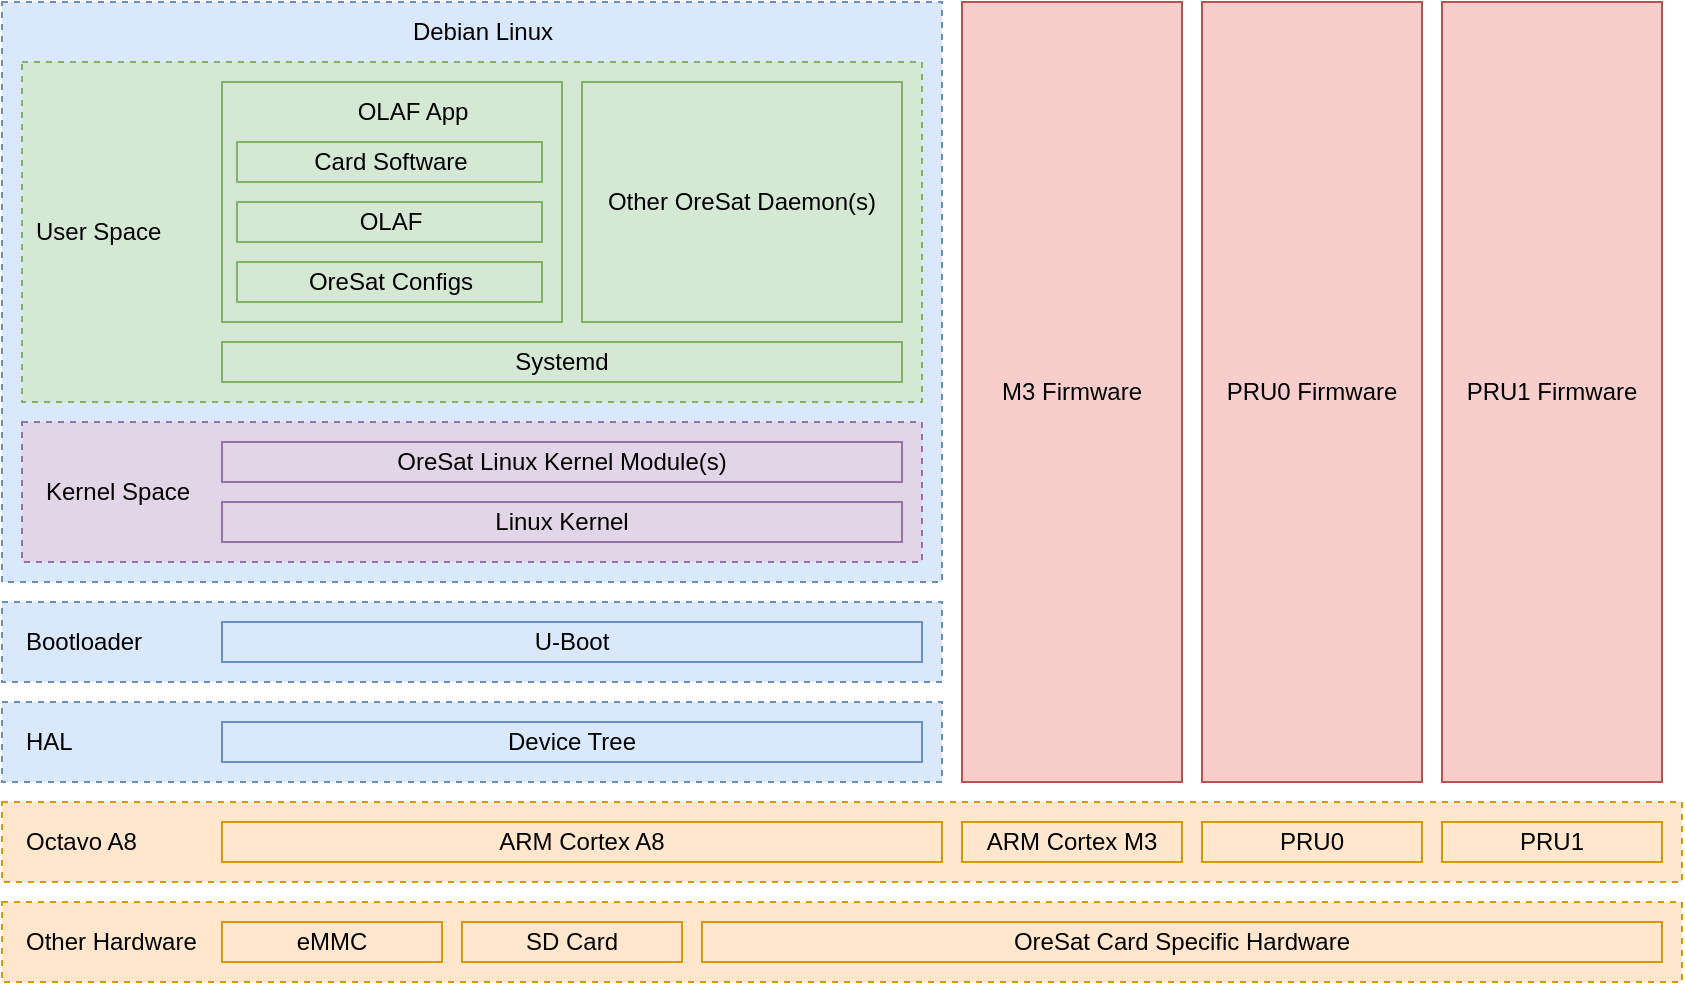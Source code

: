 <mxfile version="22.1.2" type="device">
  <diagram name="Page-1" id="Bg4YxcNiWTvF_vsRtUFq">
    <mxGraphModel dx="1416" dy="849" grid="1" gridSize="10" guides="1" tooltips="1" connect="1" arrows="1" fold="1" page="0" pageScale="1" pageWidth="850" pageHeight="1100" math="0" shadow="0">
      <root>
        <mxCell id="0" />
        <mxCell id="1" parent="0" />
        <mxCell id="scJn_Icfmt93G2V1GaAR-18" value="" style="rounded=0;whiteSpace=wrap;html=1;dashed=1;fillColor=#dae8fc;strokeColor=#6c8ebf;" parent="1" vertex="1">
          <mxGeometry x="240" y="90" width="470" height="290" as="geometry" />
        </mxCell>
        <mxCell id="scJn_Icfmt93G2V1GaAR-52" value="" style="rounded=0;whiteSpace=wrap;html=1;dashed=1;fillColor=#e1d5e7;strokeColor=#9673a6;" parent="1" vertex="1">
          <mxGeometry x="250" y="300" width="450" height="70" as="geometry" />
        </mxCell>
        <mxCell id="scJn_Icfmt93G2V1GaAR-33" value="" style="rounded=0;whiteSpace=wrap;html=1;dashed=1;fillColor=#dae8fc;strokeColor=#6c8ebf;" parent="1" vertex="1">
          <mxGeometry x="240" y="390" width="470" height="40" as="geometry" />
        </mxCell>
        <mxCell id="scJn_Icfmt93G2V1GaAR-29" value="" style="rounded=0;whiteSpace=wrap;html=1;dashed=1;fillColor=#dae8fc;strokeColor=#6c8ebf;" parent="1" vertex="1">
          <mxGeometry x="240" y="440" width="470" height="40" as="geometry" />
        </mxCell>
        <mxCell id="scJn_Icfmt93G2V1GaAR-21" value="" style="rounded=0;whiteSpace=wrap;html=1;dashed=1;fillColor=#ffe6cc;strokeColor=#d79b00;" parent="1" vertex="1">
          <mxGeometry x="240" y="490" width="840" height="40" as="geometry" />
        </mxCell>
        <mxCell id="scJn_Icfmt93G2V1GaAR-17" value="" style="rounded=0;whiteSpace=wrap;html=1;dashed=1;fillColor=#d5e8d4;strokeColor=#82b366;" parent="1" vertex="1">
          <mxGeometry x="250" y="120" width="450" height="170" as="geometry" />
        </mxCell>
        <mxCell id="scJn_Icfmt93G2V1GaAR-1" value="Device Tree" style="rounded=0;whiteSpace=wrap;html=1;fillColor=#dae8fc;strokeColor=#6c8ebf;" parent="1" vertex="1">
          <mxGeometry x="350" y="450" width="350" height="20" as="geometry" />
        </mxCell>
        <mxCell id="scJn_Icfmt93G2V1GaAR-3" value="Linux Kernel" style="rounded=0;whiteSpace=wrap;html=1;fillColor=#e1d5e7;strokeColor=#9673a6;" parent="1" vertex="1">
          <mxGeometry x="350" y="340" width="340" height="20" as="geometry" />
        </mxCell>
        <mxCell id="scJn_Icfmt93G2V1GaAR-4" value="U-Boot" style="rounded=0;whiteSpace=wrap;html=1;fillColor=#dae8fc;strokeColor=#6c8ebf;" parent="1" vertex="1">
          <mxGeometry x="350" y="400" width="350" height="20" as="geometry" />
        </mxCell>
        <mxCell id="scJn_Icfmt93G2V1GaAR-5" value="ARM Cortex M3" style="rounded=0;whiteSpace=wrap;html=1;fillColor=#ffe6cc;strokeColor=#d79b00;" parent="1" vertex="1">
          <mxGeometry x="720" y="500" width="110" height="20" as="geometry" />
        </mxCell>
        <mxCell id="scJn_Icfmt93G2V1GaAR-6" value="PRU0" style="rounded=0;whiteSpace=wrap;html=1;fillColor=#ffe6cc;strokeColor=#d79b00;" parent="1" vertex="1">
          <mxGeometry x="840" y="500" width="110" height="20" as="geometry" />
        </mxCell>
        <mxCell id="scJn_Icfmt93G2V1GaAR-7" value="M3 Firmware" style="rounded=0;whiteSpace=wrap;html=1;fillColor=#f8cecc;strokeColor=#b85450;" parent="1" vertex="1">
          <mxGeometry x="720" y="90" width="110" height="390" as="geometry" />
        </mxCell>
        <mxCell id="scJn_Icfmt93G2V1GaAR-8" value="PRU0 Firmware" style="rounded=0;whiteSpace=wrap;html=1;fillColor=#f8cecc;strokeColor=#b85450;" parent="1" vertex="1">
          <mxGeometry x="840" y="90" width="110" height="390" as="geometry" />
        </mxCell>
        <mxCell id="scJn_Icfmt93G2V1GaAR-9" value="ARM Cortex A8" style="rounded=0;whiteSpace=wrap;html=1;fillColor=#ffe6cc;strokeColor=#d79b00;" parent="1" vertex="1">
          <mxGeometry x="350" y="500" width="360" height="20" as="geometry" />
        </mxCell>
        <mxCell id="scJn_Icfmt93G2V1GaAR-10" value="OreSat Linux Kernel Module(s)" style="rounded=0;whiteSpace=wrap;html=1;fillColor=#e1d5e7;strokeColor=#9673a6;" parent="1" vertex="1">
          <mxGeometry x="350" y="310" width="340" height="20" as="geometry" />
        </mxCell>
        <mxCell id="scJn_Icfmt93G2V1GaAR-14" value="Other OreSat Daemon(s)" style="rounded=0;whiteSpace=wrap;html=1;fillColor=#d5e8d4;strokeColor=#82b366;" parent="1" vertex="1">
          <mxGeometry x="530" y="130" width="160" height="120" as="geometry" />
        </mxCell>
        <mxCell id="scJn_Icfmt93G2V1GaAR-19" value="User Space" style="text;html=1;align=left;verticalAlign=middle;resizable=0;points=[];autosize=1;strokeColor=none;fillColor=none;rounded=0;" parent="1" vertex="1">
          <mxGeometry x="255" y="190" width="90" height="30" as="geometry" />
        </mxCell>
        <mxCell id="scJn_Icfmt93G2V1GaAR-20" value="Debian Linux" style="text;html=1;align=center;verticalAlign=middle;resizable=0;points=[];autosize=1;strokeColor=none;fillColor=none;rounded=0;" parent="1" vertex="1">
          <mxGeometry x="430" y="90" width="100" height="30" as="geometry" />
        </mxCell>
        <mxCell id="scJn_Icfmt93G2V1GaAR-22" value="Octavo A8" style="text;html=1;align=left;verticalAlign=middle;resizable=0;points=[];autosize=1;strokeColor=none;fillColor=#ffe6cc;rounded=0;" parent="1" vertex="1">
          <mxGeometry x="250" y="495" width="80" height="30" as="geometry" />
        </mxCell>
        <mxCell id="scJn_Icfmt93G2V1GaAR-23" value="" style="rounded=0;whiteSpace=wrap;html=1;dashed=1;fillColor=#ffe6cc;strokeColor=#d79b00;" parent="1" vertex="1">
          <mxGeometry x="240" y="540" width="840" height="40" as="geometry" />
        </mxCell>
        <mxCell id="scJn_Icfmt93G2V1GaAR-25" value="SD Card" style="rounded=0;whiteSpace=wrap;html=1;fillColor=#ffe6cc;strokeColor=#d79b00;" parent="1" vertex="1">
          <mxGeometry x="470" y="550" width="110" height="20" as="geometry" />
        </mxCell>
        <mxCell id="scJn_Icfmt93G2V1GaAR-26" value="OreSat Card Specific Hardware" style="rounded=0;whiteSpace=wrap;html=1;fillColor=#ffe6cc;strokeColor=#d79b00;" parent="1" vertex="1">
          <mxGeometry x="590" y="550" width="480" height="20" as="geometry" />
        </mxCell>
        <mxCell id="scJn_Icfmt93G2V1GaAR-27" value="Other Hardware" style="text;html=1;align=left;verticalAlign=middle;resizable=0;points=[];autosize=1;strokeColor=none;fillColor=#ffe6cc;rounded=0;" parent="1" vertex="1">
          <mxGeometry x="250" y="545" width="110" height="30" as="geometry" />
        </mxCell>
        <mxCell id="scJn_Icfmt93G2V1GaAR-30" value="HAL" style="text;html=1;align=left;verticalAlign=middle;resizable=0;points=[];autosize=1;strokeColor=none;fillColor=none;rounded=0;" parent="1" vertex="1">
          <mxGeometry x="250" y="445" width="50" height="30" as="geometry" />
        </mxCell>
        <mxCell id="scJn_Icfmt93G2V1GaAR-34" value="Bootloader" style="text;html=1;align=left;verticalAlign=middle;resizable=0;points=[];autosize=1;strokeColor=none;fillColor=none;rounded=0;" parent="1" vertex="1">
          <mxGeometry x="250" y="395" width="90" height="30" as="geometry" />
        </mxCell>
        <mxCell id="scJn_Icfmt93G2V1GaAR-39" value="" style="rounded=0;whiteSpace=wrap;html=1;fillColor=#d5e8d4;strokeColor=#82b366;" parent="1" vertex="1">
          <mxGeometry x="350" y="130" width="170" height="120" as="geometry" />
        </mxCell>
        <mxCell id="scJn_Icfmt93G2V1GaAR-40" value="OLAF" style="rounded=0;whiteSpace=wrap;html=1;fillColor=#d5e8d4;strokeColor=#82b366;" parent="1" vertex="1">
          <mxGeometry x="357.5" y="190" width="152.5" height="20" as="geometry" />
        </mxCell>
        <mxCell id="scJn_Icfmt93G2V1GaAR-41" value="OreSat Configs" style="rounded=0;whiteSpace=wrap;html=1;fillColor=#d5e8d4;strokeColor=#82b366;" parent="1" vertex="1">
          <mxGeometry x="357.5" y="220" width="152.5" height="20" as="geometry" />
        </mxCell>
        <mxCell id="scJn_Icfmt93G2V1GaAR-42" value="OLAF App" style="text;html=1;align=center;verticalAlign=middle;resizable=0;points=[];autosize=1;strokeColor=none;fillColor=none;rounded=0;" parent="1" vertex="1">
          <mxGeometry x="405" y="130" width="80" height="30" as="geometry" />
        </mxCell>
        <mxCell id="scJn_Icfmt93G2V1GaAR-43" value="Card Software" style="rounded=0;whiteSpace=wrap;html=1;fillColor=#d5e8d4;strokeColor=#82b366;" parent="1" vertex="1">
          <mxGeometry x="357.5" y="160" width="152.5" height="20" as="geometry" />
        </mxCell>
        <mxCell id="scJn_Icfmt93G2V1GaAR-45" value="Systemd" style="rounded=0;whiteSpace=wrap;html=1;fillColor=#d5e8d4;strokeColor=#82b366;" parent="1" vertex="1">
          <mxGeometry x="350" y="260" width="340" height="20" as="geometry" />
        </mxCell>
        <mxCell id="scJn_Icfmt93G2V1GaAR-53" value="Kernel Space" style="text;html=1;align=left;verticalAlign=middle;resizable=0;points=[];autosize=1;strokeColor=none;fillColor=none;" parent="1" vertex="1">
          <mxGeometry x="260" y="320" width="100" height="30" as="geometry" />
        </mxCell>
        <mxCell id="scJn_Icfmt93G2V1GaAR-24" value="eMMC" style="rounded=0;whiteSpace=wrap;html=1;fillColor=#ffe6cc;strokeColor=#d79b00;" parent="1" vertex="1">
          <mxGeometry x="350" y="550" width="110" height="20" as="geometry" />
        </mxCell>
        <mxCell id="Py97awr7R_dun50P3c0h-1" value="PRU1" style="rounded=0;whiteSpace=wrap;html=1;fillColor=#ffe6cc;strokeColor=#d79b00;" parent="1" vertex="1">
          <mxGeometry x="960" y="500" width="110" height="20" as="geometry" />
        </mxCell>
        <mxCell id="Py97awr7R_dun50P3c0h-2" value="PRU1 Firmware" style="rounded=0;whiteSpace=wrap;html=1;fillColor=#f8cecc;strokeColor=#b85450;" parent="1" vertex="1">
          <mxGeometry x="960" y="90" width="110" height="390" as="geometry" />
        </mxCell>
      </root>
    </mxGraphModel>
  </diagram>
</mxfile>
